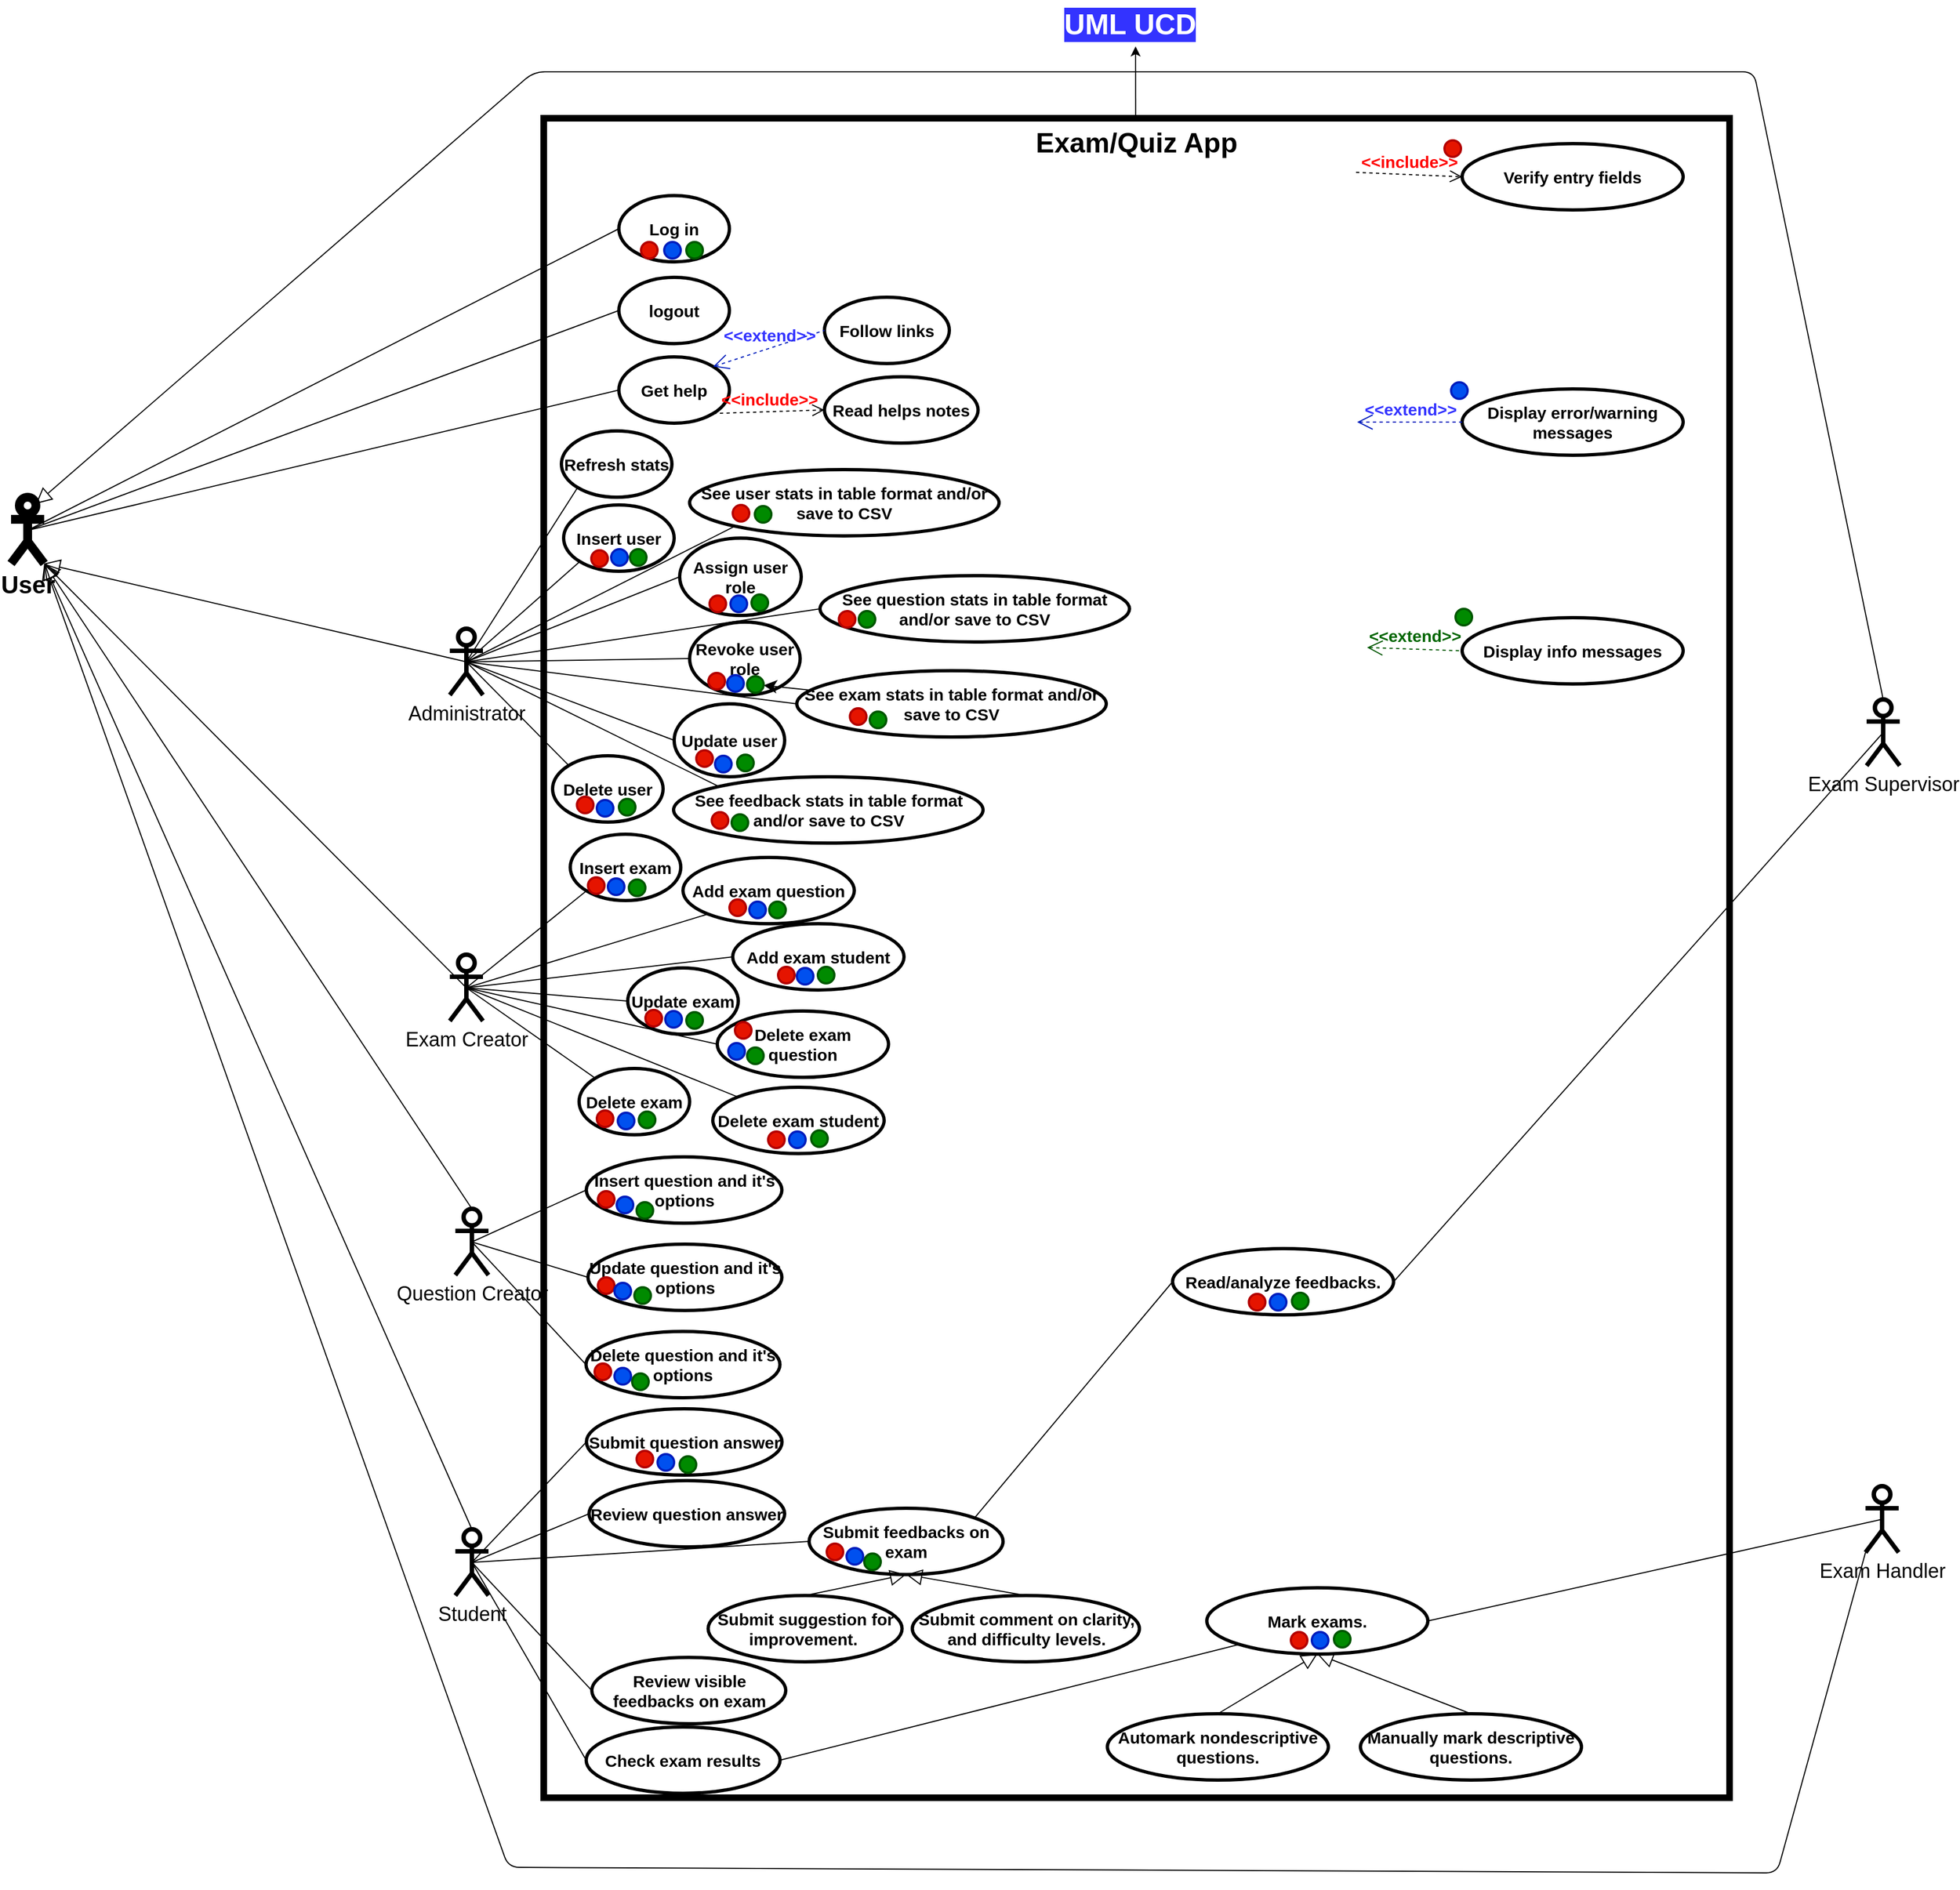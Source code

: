 <mxfile>
    <diagram id="90BUqckmZHpOb0S1DWGV" name="Page-1">
        <mxGraphModel dx="5430" dy="3270" grid="0" gridSize="10" guides="1" tooltips="1" connect="1" arrows="1" fold="1" page="1" pageScale="1" pageWidth="850" pageHeight="1100" background="#ffffff" math="0" shadow="0">
            <root>
                <mxCell id="0"/>
                <mxCell id="1" parent="0"/>
                <mxCell id="233" value="" style="edgeStyle=none;html=1;fontSize=18;" edge="1" parent="1" source="3" target="183">
                    <mxGeometry relative="1" as="geometry"/>
                </mxCell>
                <mxCell id="3" value="&lt;font color=&quot;#000000&quot; style=&quot;background-color: rgb(255, 255, 255); font-size: 25px;&quot;&gt;Exam/Quiz App&lt;/font&gt;" style="shape=rect;html=1;verticalAlign=top;fontStyle=1;whiteSpace=wrap;align=center;fillColor=none;strokeColor=#000000;strokeWidth=6;" parent="1" vertex="1">
                    <mxGeometry x="-656" y="71" width="1073" height="1520" as="geometry"/>
                </mxCell>
                <mxCell id="4" value="User" style="shape=umlActor;html=1;verticalLabelPosition=bottom;verticalAlign=top;align=center;strokeColor=#000000;strokeWidth=8;fontSize=22;fontColor=#000000;fillColor=none;fontStyle=1" parent="1" vertex="1">
                    <mxGeometry x="-1138" y="414" width="30" height="60" as="geometry"/>
                </mxCell>
                <mxCell id="6" value="Question Creator" style="shape=umlActor;html=1;verticalLabelPosition=bottom;verticalAlign=top;align=center;strokeColor=#000000;strokeWidth=4;fontSize=18;fontColor=#000000;fillColor=none;" parent="1" vertex="1">
                    <mxGeometry x="-736" y="1058" width="30" height="60" as="geometry"/>
                </mxCell>
                <mxCell id="7" value="Exam Creator" style="shape=umlActor;html=1;verticalLabelPosition=bottom;verticalAlign=top;align=center;strokeColor=#000000;strokeWidth=4;fontSize=18;fontColor=#000000;fillColor=none;" parent="1" vertex="1">
                    <mxGeometry x="-741" y="828" width="30" height="60" as="geometry"/>
                </mxCell>
                <mxCell id="11" value="Exam Handler" style="shape=umlActor;html=1;verticalLabelPosition=bottom;verticalAlign=top;align=center;strokeColor=#000000;strokeWidth=4;fontSize=18;fontColor=#000000;fillColor=none;" parent="1" vertex="1">
                    <mxGeometry x="540" y="1309" width="30" height="60" as="geometry"/>
                </mxCell>
                <mxCell id="12" value="Exam Supervisor" style="shape=umlActor;html=1;verticalLabelPosition=bottom;verticalAlign=top;align=center;strokeColor=#000000;strokeWidth=4;fontSize=18;fontColor=#000000;fillColor=none;" parent="1" vertex="1">
                    <mxGeometry x="541" y="597" width="30" height="60" as="geometry"/>
                </mxCell>
                <mxCell id="14" value="Log in" style="shape=ellipse;html=1;strokeWidth=3;fontStyle=1;whiteSpace=wrap;align=center;perimeter=ellipsePerimeter;strokeColor=#000000;fontSize=15;fontColor=#000000;fillColor=none;" parent="1" vertex="1">
                    <mxGeometry x="-588" y="141" width="100" height="60" as="geometry"/>
                </mxCell>
                <mxCell id="15" value="logout" style="shape=ellipse;html=1;strokeWidth=3;fontStyle=1;whiteSpace=wrap;align=center;perimeter=ellipsePerimeter;strokeColor=#000000;fontSize=15;fontColor=#000000;fillColor=none;" parent="1" vertex="1">
                    <mxGeometry x="-588" y="215" width="100" height="60" as="geometry"/>
                </mxCell>
                <mxCell id="18" value="" style="html=1;endArrow=none;verticalAlign=bottom;fontSize=15;fontColor=#000000;strokeColor=#000000;entryX=0;entryY=0.5;entryDx=0;entryDy=0;exitX=0.5;exitY=0.5;exitDx=0;exitDy=0;exitPerimeter=0;" parent="1" source="4" target="14" edge="1">
                    <mxGeometry width="160" relative="1" as="geometry">
                        <mxPoint x="-1096" y="87" as="sourcePoint"/>
                        <mxPoint x="199" y="424" as="targetPoint"/>
                    </mxGeometry>
                </mxCell>
                <mxCell id="19" value="" style="html=1;endArrow=none;verticalAlign=bottom;fontSize=15;fontColor=#000000;strokeColor=#000000;entryX=0;entryY=0.5;entryDx=0;entryDy=0;exitX=0.5;exitY=0.5;exitDx=0;exitDy=0;exitPerimeter=0;" parent="1" source="4" target="15" edge="1">
                    <mxGeometry width="160" relative="1" as="geometry">
                        <mxPoint x="-1095" y="86" as="sourcePoint"/>
                        <mxPoint x="-131.483" y="381.509" as="targetPoint"/>
                    </mxGeometry>
                </mxCell>
                <mxCell id="24" value="Display error/warning messages" style="shape=ellipse;html=1;strokeWidth=3;fontStyle=1;whiteSpace=wrap;align=center;perimeter=ellipsePerimeter;strokeColor=#000000;fontSize=15;fontColor=#000000;fillColor=none;" parent="1" vertex="1">
                    <mxGeometry x="175" y="316" width="200" height="60" as="geometry"/>
                </mxCell>
                <mxCell id="29" value="Administrator" style="shape=umlActor;html=1;verticalLabelPosition=bottom;verticalAlign=top;align=center;strokeColor=#000000;strokeWidth=4;fontSize=18;fontColor=#000000;fillColor=none;" parent="1" vertex="1">
                    <mxGeometry x="-741" y="533" width="30" height="60" as="geometry"/>
                </mxCell>
                <mxCell id="30" value="Student" style="shape=umlActor;html=1;verticalLabelPosition=bottom;verticalAlign=top;align=center;strokeColor=#000000;strokeWidth=4;fontSize=18;fontColor=#000000;fillColor=none;" parent="1" vertex="1">
                    <mxGeometry x="-736" y="1348" width="30" height="60" as="geometry"/>
                </mxCell>
                <mxCell id="32" value="" style="edgeStyle=none;html=1;endArrow=block;endFill=0;endSize=12;verticalAlign=bottom;strokeColor=#000000;fontSize=15;fontColor=#000000;exitX=0;exitY=1;exitDx=0;exitDy=0;exitPerimeter=0;entryX=1;entryY=1;entryDx=0;entryDy=0;entryPerimeter=0;" parent="1" source="11" target="4" edge="1">
                    <mxGeometry width="160" relative="1" as="geometry">
                        <mxPoint x="-895" y="348" as="sourcePoint"/>
                        <mxPoint x="-1200" y="274" as="targetPoint"/>
                        <Array as="points">
                            <mxPoint x="460" y="1659"/>
                            <mxPoint x="-688" y="1654"/>
                        </Array>
                    </mxGeometry>
                </mxCell>
                <mxCell id="33" value="" style="edgeStyle=none;html=1;endArrow=block;endFill=0;endSize=12;verticalAlign=bottom;strokeColor=#000000;fontSize=15;fontColor=#000000;exitX=0.5;exitY=0.5;exitDx=0;exitDy=0;exitPerimeter=0;entryX=1;entryY=1;entryDx=0;entryDy=0;entryPerimeter=0;" parent="1" source="7" target="4" edge="1">
                    <mxGeometry width="160" relative="1" as="geometry">
                        <mxPoint x="-1037" y="351" as="sourcePoint"/>
                        <mxPoint x="-1142" y="154" as="targetPoint"/>
                    </mxGeometry>
                </mxCell>
                <mxCell id="34" value="" style="edgeStyle=none;html=1;endArrow=block;endFill=0;endSize=12;verticalAlign=bottom;strokeColor=#000000;fontSize=15;fontColor=#000000;entryX=0.75;entryY=0.1;entryDx=0;entryDy=0;entryPerimeter=0;exitX=0.5;exitY=0;exitDx=0;exitDy=0;exitPerimeter=0;" parent="1" source="12" target="4" edge="1">
                    <mxGeometry width="160" relative="1" as="geometry">
                        <mxPoint x="560" y="761" as="sourcePoint"/>
                        <mxPoint x="-1128" y="152" as="targetPoint"/>
                        <Array as="points">
                            <mxPoint x="439" y="29"/>
                            <mxPoint x="-665" y="29"/>
                        </Array>
                    </mxGeometry>
                </mxCell>
                <mxCell id="35" value="" style="edgeStyle=none;html=1;endArrow=block;endFill=0;endSize=12;verticalAlign=bottom;strokeColor=#000000;fontSize=15;fontColor=#000000;entryX=1;entryY=1;entryDx=0;entryDy=0;entryPerimeter=0;exitX=0.5;exitY=0;exitDx=0;exitDy=0;exitPerimeter=0;" parent="1" source="6" target="4" edge="1">
                    <mxGeometry width="160" relative="1" as="geometry">
                        <mxPoint x="-1226" y="222" as="sourcePoint"/>
                        <mxPoint x="-1172" y="114" as="targetPoint"/>
                    </mxGeometry>
                </mxCell>
                <mxCell id="36" value="" style="edgeStyle=none;html=1;endArrow=block;endFill=0;endSize=12;verticalAlign=bottom;strokeColor=#000000;fontSize=15;fontColor=#000000;entryX=1;entryY=1;entryDx=0;entryDy=0;entryPerimeter=0;exitX=0.5;exitY=0.5;exitDx=0;exitDy=0;exitPerimeter=0;" parent="1" source="29" target="4" edge="1">
                    <mxGeometry width="160" relative="1" as="geometry">
                        <mxPoint x="-1454" y="357" as="sourcePoint"/>
                        <mxPoint x="-1235" y="278" as="targetPoint"/>
                    </mxGeometry>
                </mxCell>
                <mxCell id="37" value="" style="edgeStyle=none;html=1;endArrow=block;endFill=0;endSize=12;verticalAlign=bottom;strokeColor=#000000;fontSize=15;fontColor=#000000;entryX=1;entryY=1;entryDx=0;entryDy=0;entryPerimeter=0;exitX=0.5;exitY=0;exitDx=0;exitDy=0;exitPerimeter=0;" parent="1" source="30" target="4" edge="1">
                    <mxGeometry width="160" relative="1" as="geometry">
                        <mxPoint x="-1440" y="665" as="sourcePoint"/>
                        <mxPoint x="-1244" y="267" as="targetPoint"/>
                    </mxGeometry>
                </mxCell>
                <mxCell id="38" value="Update user" style="shape=ellipse;html=1;strokeWidth=3;fontStyle=1;whiteSpace=wrap;align=center;perimeter=ellipsePerimeter;strokeColor=#000000;fontSize=15;fontColor=#000000;fillColor=none;" parent="1" vertex="1">
                    <mxGeometry x="-538" y="601" width="100" height="66" as="geometry"/>
                </mxCell>
                <mxCell id="39" value="Insert user" style="shape=ellipse;html=1;strokeWidth=3;fontStyle=1;whiteSpace=wrap;align=center;perimeter=ellipsePerimeter;strokeColor=#000000;fontSize=15;fontColor=#000000;fillColor=none;" parent="1" vertex="1">
                    <mxGeometry x="-638" y="421" width="100" height="60" as="geometry"/>
                </mxCell>
                <mxCell id="40" value="Delete user" style="shape=ellipse;html=1;strokeWidth=3;fontStyle=1;whiteSpace=wrap;align=center;perimeter=ellipsePerimeter;strokeColor=#000000;fontSize=15;fontColor=#000000;fillColor=none;" parent="1" vertex="1">
                    <mxGeometry x="-648" y="648" width="100" height="60" as="geometry"/>
                </mxCell>
                <mxCell id="41" value="" style="edgeStyle=none;html=1;endArrow=none;verticalAlign=bottom;strokeColor=#000000;fontSize=15;fontColor=#000000;exitX=0.5;exitY=0.5;exitDx=0;exitDy=0;exitPerimeter=0;entryX=0;entryY=1;entryDx=0;entryDy=0;" parent="1" source="29" target="39" edge="1">
                    <mxGeometry width="160" relative="1" as="geometry">
                        <mxPoint x="-617" y="331" as="sourcePoint"/>
                        <mxPoint x="-457" y="331" as="targetPoint"/>
                    </mxGeometry>
                </mxCell>
                <mxCell id="42" value="" style="edgeStyle=none;html=1;endArrow=none;verticalAlign=bottom;strokeColor=#000000;fontSize=15;fontColor=#000000;exitX=0.5;exitY=0.5;exitDx=0;exitDy=0;exitPerimeter=0;entryX=0;entryY=0.5;entryDx=0;entryDy=0;" parent="1" source="29" target="38" edge="1">
                    <mxGeometry width="160" relative="1" as="geometry">
                        <mxPoint x="-733" y="669" as="sourcePoint"/>
                        <mxPoint x="-593" y="619" as="targetPoint"/>
                    </mxGeometry>
                </mxCell>
                <mxCell id="43" value="" style="edgeStyle=none;html=1;endArrow=none;verticalAlign=bottom;strokeColor=#000000;fontSize=15;fontColor=#000000;exitX=0.5;exitY=0.5;exitDx=0;exitDy=0;exitPerimeter=0;entryX=0;entryY=0;entryDx=0;entryDy=0;" parent="1" source="29" target="40" edge="1">
                    <mxGeometry width="160" relative="1" as="geometry">
                        <mxPoint x="-722" y="654" as="sourcePoint"/>
                        <mxPoint x="-581" y="680" as="targetPoint"/>
                    </mxGeometry>
                </mxCell>
                <mxCell id="44" value="Assign user role" style="shape=ellipse;html=1;strokeWidth=3;fontStyle=1;whiteSpace=wrap;align=center;perimeter=ellipsePerimeter;strokeColor=#000000;fontSize=15;fontColor=#000000;fillColor=none;" parent="1" vertex="1">
                    <mxGeometry x="-533" y="451" width="110" height="70" as="geometry"/>
                </mxCell>
                <mxCell id="45" value="Revoke user role" style="shape=ellipse;html=1;strokeWidth=3;fontStyle=1;whiteSpace=wrap;align=center;perimeter=ellipsePerimeter;strokeColor=#000000;fontSize=15;fontColor=#000000;fillColor=none;" parent="1" vertex="1">
                    <mxGeometry x="-524" y="527" width="100" height="66" as="geometry"/>
                </mxCell>
                <mxCell id="46" value="" style="edgeStyle=none;html=1;endArrow=none;verticalAlign=bottom;strokeColor=#000000;fontSize=15;fontColor=#000000;exitX=0.5;exitY=0.5;exitDx=0;exitDy=0;exitPerimeter=0;entryX=0;entryY=0.5;entryDx=0;entryDy=0;" parent="1" source="29" target="44" edge="1">
                    <mxGeometry width="160" relative="1" as="geometry">
                        <mxPoint x="-996" y="727" as="sourcePoint"/>
                        <mxPoint x="-857" y="631" as="targetPoint"/>
                    </mxGeometry>
                </mxCell>
                <mxCell id="47" value="" style="edgeStyle=none;html=1;endArrow=none;verticalAlign=bottom;strokeColor=#000000;fontSize=15;fontColor=#000000;exitX=0.5;exitY=0.5;exitDx=0;exitDy=0;exitPerimeter=0;entryX=0;entryY=0.5;entryDx=0;entryDy=0;" parent="1" source="29" target="45" edge="1">
                    <mxGeometry width="160" relative="1" as="geometry">
                        <mxPoint x="-602.5" y="776" as="sourcePoint"/>
                        <mxPoint x="-463.5" y="680" as="targetPoint"/>
                    </mxGeometry>
                </mxCell>
                <mxCell id="48" value="See user stats in table format and/or save to CSV" style="shape=ellipse;html=1;strokeWidth=3;fontStyle=1;whiteSpace=wrap;align=center;perimeter=ellipsePerimeter;strokeColor=#000000;fontSize=15;fontColor=#000000;fillColor=none;" parent="1" vertex="1">
                    <mxGeometry x="-524" y="389" width="280" height="60" as="geometry"/>
                </mxCell>
                <mxCell id="49" value="" style="edgeStyle=none;html=1;endArrow=none;verticalAlign=bottom;strokeColor=#000000;fontSize=15;fontColor=#000000;exitX=0.5;exitY=0.5;exitDx=0;exitDy=0;exitPerimeter=0;entryX=0;entryY=1;entryDx=0;entryDy=0;" parent="1" source="29" target="48" edge="1">
                    <mxGeometry width="160" relative="1" as="geometry">
                        <mxPoint x="-716" y="573" as="sourcePoint"/>
                        <mxPoint x="-530" y="500" as="targetPoint"/>
                    </mxGeometry>
                </mxCell>
                <mxCell id="51" value="See question stats in table format and/or save to CSV" style="shape=ellipse;html=1;strokeWidth=3;fontStyle=1;whiteSpace=wrap;align=center;perimeter=ellipsePerimeter;strokeColor=#000000;fontSize=15;fontColor=#000000;fillColor=none;" parent="1" vertex="1">
                    <mxGeometry x="-406" y="485" width="280" height="60" as="geometry"/>
                </mxCell>
                <mxCell id="52" value="" style="edgeStyle=none;html=1;endArrow=none;verticalAlign=bottom;strokeColor=#000000;fontSize=15;fontColor=#000000;exitX=0.5;exitY=0.5;exitDx=0;exitDy=0;exitPerimeter=0;entryX=0;entryY=0.5;entryDx=0;entryDy=0;" parent="1" source="29" target="51" edge="1">
                    <mxGeometry width="160" relative="1" as="geometry">
                        <mxPoint x="-1035" y="571" as="sourcePoint"/>
                        <mxPoint x="-833" y="565" as="targetPoint"/>
                    </mxGeometry>
                </mxCell>
                <mxCell id="144" value="" style="edgeStyle=none;html=1;strokeColor=#000000;fontSize=15;fontColor=#006600;endSize=9;" parent="1" source="53" target="137" edge="1">
                    <mxGeometry relative="1" as="geometry"/>
                </mxCell>
                <mxCell id="53" value="See exam stats in table format and/or save to CSV" style="shape=ellipse;html=1;strokeWidth=3;fontStyle=1;whiteSpace=wrap;align=center;perimeter=ellipsePerimeter;strokeColor=#000000;fontSize=15;fontColor=#000000;fillColor=none;" parent="1" vertex="1">
                    <mxGeometry x="-427" y="571" width="280" height="60" as="geometry"/>
                </mxCell>
                <mxCell id="54" value="" style="edgeStyle=none;html=1;endArrow=none;verticalAlign=bottom;strokeColor=#000000;fontSize=15;fontColor=#000000;exitX=0.5;exitY=0.5;exitDx=0;exitDy=0;exitPerimeter=0;entryX=0;entryY=0.5;entryDx=0;entryDy=0;" parent="1" source="29" target="53" edge="1">
                    <mxGeometry width="160" relative="1" as="geometry">
                        <mxPoint x="-1021" y="551" as="sourcePoint"/>
                        <mxPoint x="-828" y="611" as="targetPoint"/>
                    </mxGeometry>
                </mxCell>
                <mxCell id="55" value="See feedback stats in table format and/or save to CSV" style="shape=ellipse;html=1;strokeWidth=3;fontStyle=1;whiteSpace=wrap;align=center;perimeter=ellipsePerimeter;strokeColor=#000000;fontSize=15;fontColor=#000000;fillColor=none;" parent="1" vertex="1">
                    <mxGeometry x="-538.5" y="667" width="280" height="60" as="geometry"/>
                </mxCell>
                <mxCell id="56" value="" style="edgeStyle=none;html=1;endArrow=none;verticalAlign=bottom;strokeColor=#000000;fontSize=15;fontColor=#000000;exitX=0.5;exitY=0.5;exitDx=0;exitDy=0;exitPerimeter=0;entryX=0;entryY=0;entryDx=0;entryDy=0;" parent="1" source="29" target="55" edge="1">
                    <mxGeometry width="160" relative="1" as="geometry">
                        <mxPoint x="-668" y="693" as="sourcePoint"/>
                        <mxPoint x="-475" y="753" as="targetPoint"/>
                    </mxGeometry>
                </mxCell>
                <mxCell id="57" value="Get help" style="shape=ellipse;html=1;strokeWidth=3;fontStyle=1;whiteSpace=wrap;align=center;perimeter=ellipsePerimeter;strokeColor=#000000;fontSize=15;fontColor=#000000;fillColor=none;" parent="1" vertex="1">
                    <mxGeometry x="-588" y="287" width="100" height="60" as="geometry"/>
                </mxCell>
                <mxCell id="58" value="" style="html=1;endArrow=none;verticalAlign=bottom;fontSize=15;fontColor=#000000;strokeColor=#000000;entryX=0;entryY=0.5;entryDx=0;entryDy=0;exitX=0.5;exitY=0.5;exitDx=0;exitDy=0;exitPerimeter=0;" parent="1" source="4" target="57" edge="1">
                    <mxGeometry width="160" relative="1" as="geometry">
                        <mxPoint x="-588" y="504" as="sourcePoint"/>
                        <mxPoint x="-53" y="305" as="targetPoint"/>
                    </mxGeometry>
                </mxCell>
                <mxCell id="59" value="Refresh stats" style="shape=ellipse;html=1;strokeWidth=3;fontStyle=1;whiteSpace=wrap;align=center;perimeter=ellipsePerimeter;strokeColor=#000000;fontSize=15;fontColor=#000000;fillColor=none;" parent="1" vertex="1">
                    <mxGeometry x="-640" y="354" width="100" height="60" as="geometry"/>
                </mxCell>
                <mxCell id="60" value="" style="edgeStyle=none;html=1;endArrow=none;verticalAlign=bottom;strokeColor=#000000;fontSize=15;fontColor=#000000;exitX=0.5;exitY=0.5;exitDx=0;exitDy=0;exitPerimeter=0;entryX=0;entryY=1;entryDx=0;entryDy=0;" parent="1" source="29" target="59" edge="1">
                    <mxGeometry width="160" relative="1" as="geometry">
                        <mxPoint x="-792" y="503.92" as="sourcePoint"/>
                        <mxPoint x="-691.574" y="417.001" as="targetPoint"/>
                    </mxGeometry>
                </mxCell>
                <mxCell id="61" value="Update exam" style="shape=ellipse;html=1;strokeWidth=3;fontStyle=1;whiteSpace=wrap;align=center;perimeter=ellipsePerimeter;strokeColor=#000000;fontSize=15;fontColor=#000000;fillColor=none;" parent="1" vertex="1">
                    <mxGeometry x="-580" y="840" width="100" height="60" as="geometry"/>
                </mxCell>
                <mxCell id="62" value="Insert exam" style="shape=ellipse;html=1;strokeWidth=3;fontStyle=1;whiteSpace=wrap;align=center;perimeter=ellipsePerimeter;strokeColor=#000000;fontSize=15;fontColor=#000000;fillColor=none;" parent="1" vertex="1">
                    <mxGeometry x="-632" y="719" width="100" height="60" as="geometry"/>
                </mxCell>
                <mxCell id="63" value="Delete exam" style="shape=ellipse;html=1;strokeWidth=3;fontStyle=1;whiteSpace=wrap;align=center;perimeter=ellipsePerimeter;strokeColor=#000000;fontSize=15;fontColor=#000000;fillColor=none;" parent="1" vertex="1">
                    <mxGeometry x="-624" y="931" width="100" height="60" as="geometry"/>
                </mxCell>
                <mxCell id="64" value="" style="edgeStyle=none;html=1;endArrow=none;verticalAlign=bottom;strokeColor=#000000;fontSize=15;fontColor=#000000;exitX=0.5;exitY=0.5;exitDx=0;exitDy=0;exitPerimeter=0;entryX=0;entryY=1;entryDx=0;entryDy=0;" parent="1" source="7" target="62" edge="1">
                    <mxGeometry width="160" relative="1" as="geometry">
                        <mxPoint x="-413" y="823" as="sourcePoint"/>
                        <mxPoint x="-220" y="883" as="targetPoint"/>
                    </mxGeometry>
                </mxCell>
                <mxCell id="65" value="" style="edgeStyle=none;html=1;endArrow=none;verticalAlign=bottom;strokeColor=#000000;fontSize=15;fontColor=#000000;exitX=0.5;exitY=0.5;exitDx=0;exitDy=0;exitPerimeter=0;entryX=0;entryY=0.5;entryDx=0;entryDy=0;" parent="1" source="7" target="61" edge="1">
                    <mxGeometry width="160" relative="1" as="geometry">
                        <mxPoint x="-741" y="950" as="sourcePoint"/>
                        <mxPoint x="-647" y="900" as="targetPoint"/>
                    </mxGeometry>
                </mxCell>
                <mxCell id="66" value="" style="edgeStyle=none;html=1;endArrow=none;verticalAlign=bottom;strokeColor=#000000;fontSize=15;fontColor=#000000;exitX=0.5;exitY=0.5;exitDx=0;exitDy=0;exitPerimeter=0;entryX=0;entryY=0;entryDx=0;entryDy=0;" parent="1" source="7" target="63" edge="1">
                    <mxGeometry width="160" relative="1" as="geometry">
                        <mxPoint x="-750" y="944" as="sourcePoint"/>
                        <mxPoint x="-597" y="955" as="targetPoint"/>
                    </mxGeometry>
                </mxCell>
                <mxCell id="67" value="Add exam question" style="shape=ellipse;html=1;strokeWidth=3;fontStyle=1;whiteSpace=wrap;align=center;perimeter=ellipsePerimeter;strokeColor=#000000;fontSize=15;fontColor=#000000;fillColor=none;" parent="1" vertex="1">
                    <mxGeometry x="-530" y="740" width="155" height="60" as="geometry"/>
                </mxCell>
                <mxCell id="68" value="Delete exam question" style="shape=ellipse;html=1;strokeWidth=3;fontStyle=1;whiteSpace=wrap;align=center;perimeter=ellipsePerimeter;strokeColor=#000000;fontSize=15;fontColor=#000000;fillColor=none;" parent="1" vertex="1">
                    <mxGeometry x="-499" y="879" width="155" height="60" as="geometry"/>
                </mxCell>
                <mxCell id="69" value="Add exam student" style="shape=ellipse;html=1;strokeWidth=3;fontStyle=1;whiteSpace=wrap;align=center;perimeter=ellipsePerimeter;strokeColor=#000000;fontSize=15;fontColor=#000000;fillColor=none;" parent="1" vertex="1">
                    <mxGeometry x="-485" y="800" width="155" height="60" as="geometry"/>
                </mxCell>
                <mxCell id="70" value="Delete exam student" style="shape=ellipse;html=1;strokeWidth=3;fontStyle=1;whiteSpace=wrap;align=center;perimeter=ellipsePerimeter;strokeColor=#000000;fontSize=15;fontColor=#000000;fillColor=none;" parent="1" vertex="1">
                    <mxGeometry x="-503" y="948" width="155" height="60" as="geometry"/>
                </mxCell>
                <mxCell id="71" value="" style="edgeStyle=none;html=1;endArrow=none;verticalAlign=bottom;strokeColor=#000000;fontSize=15;fontColor=#000000;exitX=0.5;exitY=0.5;exitDx=0;exitDy=0;exitPerimeter=0;entryX=0;entryY=1;entryDx=0;entryDy=0;" parent="1" source="7" target="67" edge="1">
                    <mxGeometry width="160" relative="1" as="geometry">
                        <mxPoint x="-652" y="912.5" as="sourcePoint"/>
                        <mxPoint x="-558" y="803.5" as="targetPoint"/>
                    </mxGeometry>
                </mxCell>
                <mxCell id="72" value="" style="edgeStyle=none;html=1;endArrow=none;verticalAlign=bottom;strokeColor=#000000;fontSize=15;fontColor=#000000;exitX=0.5;exitY=0.5;exitDx=0;exitDy=0;exitPerimeter=0;entryX=0;entryY=0.5;entryDx=0;entryDy=0;" parent="1" source="7" target="69" edge="1">
                    <mxGeometry width="160" relative="1" as="geometry">
                        <mxPoint x="-335" y="803.96" as="sourcePoint"/>
                        <mxPoint x="-105.737" y="727.003" as="targetPoint"/>
                    </mxGeometry>
                </mxCell>
                <mxCell id="73" value="" style="edgeStyle=none;html=1;endArrow=none;verticalAlign=bottom;strokeColor=#000000;fontSize=15;fontColor=#000000;exitX=0.5;exitY=0.5;exitDx=0;exitDy=0;exitPerimeter=0;entryX=0;entryY=0.5;entryDx=0;entryDy=0;" parent="1" source="7" target="68" edge="1">
                    <mxGeometry width="160" relative="1" as="geometry">
                        <mxPoint x="-666" y="1067" as="sourcePoint"/>
                        <mxPoint x="-425.0" y="1039" as="targetPoint"/>
                    </mxGeometry>
                </mxCell>
                <mxCell id="74" value="" style="edgeStyle=none;html=1;endArrow=none;verticalAlign=bottom;strokeColor=#000000;fontSize=15;fontColor=#000000;exitX=0.5;exitY=0.5;exitDx=0;exitDy=0;exitPerimeter=0;entryX=0;entryY=0;entryDx=0;entryDy=0;" parent="1" source="7" target="70" edge="1">
                    <mxGeometry width="160" relative="1" as="geometry">
                        <mxPoint x="-723" y="883.5" as="sourcePoint"/>
                        <mxPoint x="-496" y="934.5" as="targetPoint"/>
                    </mxGeometry>
                </mxCell>
                <mxCell id="75" value="Insert question and it's options" style="shape=ellipse;html=1;strokeWidth=3;fontStyle=1;whiteSpace=wrap;align=center;perimeter=ellipsePerimeter;strokeColor=#000000;fontSize=15;fontColor=#000000;fillColor=none;" parent="1" vertex="1">
                    <mxGeometry x="-617.5" y="1011" width="177" height="60" as="geometry"/>
                </mxCell>
                <mxCell id="76" value="Update question and it's options" style="shape=ellipse;html=1;strokeWidth=3;fontStyle=1;whiteSpace=wrap;align=center;perimeter=ellipsePerimeter;strokeColor=#000000;fontSize=15;fontColor=#000000;fillColor=none;" parent="1" vertex="1">
                    <mxGeometry x="-616" y="1090" width="175.5" height="60" as="geometry"/>
                </mxCell>
                <mxCell id="77" value="Delete question and it's options" style="shape=ellipse;html=1;strokeWidth=3;fontStyle=1;whiteSpace=wrap;align=center;perimeter=ellipsePerimeter;strokeColor=#000000;fontSize=15;fontColor=#000000;fillColor=none;" parent="1" vertex="1">
                    <mxGeometry x="-617.75" y="1169" width="175.5" height="60" as="geometry"/>
                </mxCell>
                <mxCell id="78" value="" style="edgeStyle=none;html=1;endArrow=none;verticalAlign=bottom;strokeColor=#000000;fontSize=15;fontColor=#000000;exitX=0.5;exitY=0.5;exitDx=0;exitDy=0;exitPerimeter=0;entryX=0;entryY=0.5;entryDx=0;entryDy=0;" parent="1" source="6" target="75" edge="1">
                    <mxGeometry width="160" relative="1" as="geometry">
                        <mxPoint x="-764.43" y="1263.92" as="sourcePoint"/>
                        <mxPoint x="-656.004" y="1176.001" as="targetPoint"/>
                    </mxGeometry>
                </mxCell>
                <mxCell id="79" value="" style="edgeStyle=none;html=1;endArrow=none;verticalAlign=bottom;strokeColor=#000000;fontSize=15;fontColor=#000000;exitX=0.5;exitY=0.5;exitDx=0;exitDy=0;exitPerimeter=0;entryX=0;entryY=0.5;entryDx=0;entryDy=0;" parent="1" source="6" target="76" edge="1">
                    <mxGeometry width="160" relative="1" as="geometry">
                        <mxPoint x="-771" y="1218" as="sourcePoint"/>
                        <mxPoint x="-671.0" y="1200" as="targetPoint"/>
                    </mxGeometry>
                </mxCell>
                <mxCell id="80" value="" style="edgeStyle=none;html=1;endArrow=none;verticalAlign=bottom;strokeColor=#000000;fontSize=15;fontColor=#000000;exitX=0.5;exitY=0.5;exitDx=0;exitDy=0;exitPerimeter=0;entryX=0;entryY=0.5;entryDx=0;entryDy=0;" parent="1" source="6" target="77" edge="1">
                    <mxGeometry width="160" relative="1" as="geometry">
                        <mxPoint x="-896" y="1181" as="sourcePoint"/>
                        <mxPoint x="-715.0" y="1229" as="targetPoint"/>
                    </mxGeometry>
                </mxCell>
                <mxCell id="81" value="Verify entry fields" style="shape=ellipse;html=1;strokeWidth=3;fontStyle=1;whiteSpace=wrap;align=center;perimeter=ellipsePerimeter;strokeColor=#000000;fontSize=15;fontColor=#000000;fillColor=none;" parent="1" vertex="1">
                    <mxGeometry x="175" y="94" width="200" height="60" as="geometry"/>
                </mxCell>
                <mxCell id="109" value="Display info messages" style="shape=ellipse;html=1;strokeWidth=3;fontStyle=1;whiteSpace=wrap;align=center;perimeter=ellipsePerimeter;strokeColor=#000000;fontSize=15;fontColor=#000000;fillColor=none;" parent="1" vertex="1">
                    <mxGeometry x="175" y="523" width="200" height="60" as="geometry"/>
                </mxCell>
                <mxCell id="111" value="" style="ellipse;whiteSpace=wrap;html=1;aspect=fixed;strokeColor=#B20000;strokeWidth=2;fontSize=15;fontColor=#ffffff;fillColor=#e51400;" parent="1" vertex="1">
                    <mxGeometry x="159" y="91" width="15" height="15" as="geometry"/>
                </mxCell>
                <mxCell id="112" value="" style="ellipse;whiteSpace=wrap;html=1;aspect=fixed;strokeColor=#B20000;strokeWidth=2;fontSize=15;fontColor=#ffffff;fillColor=#e51400;" parent="1" vertex="1">
                    <mxGeometry x="-568" y="183" width="15" height="15" as="geometry"/>
                </mxCell>
                <mxCell id="114" value="&amp;lt;&amp;lt;include&amp;gt;&amp;gt;" style="edgeStyle=none;html=1;endArrow=open;verticalAlign=bottom;dashed=1;labelBackgroundColor=none;strokeColor=#000000;fontSize=15;fontColor=#FF0000;endSize=9;entryX=0;entryY=0.5;entryDx=0;entryDy=0;fontStyle=1" parent="1" target="81" edge="1">
                    <mxGeometry width="160" relative="1" as="geometry">
                        <mxPoint x="79" y="120" as="sourcePoint"/>
                        <mxPoint x="130" y="138.09" as="targetPoint"/>
                    </mxGeometry>
                </mxCell>
                <mxCell id="115" value="" style="ellipse;whiteSpace=wrap;html=1;aspect=fixed;strokeColor=#001DBC;strokeWidth=2;fontSize=15;fontColor=#ffffff;fillColor=#0050ef;" parent="1" vertex="1">
                    <mxGeometry x="165" y="310" width="15" height="15" as="geometry"/>
                </mxCell>
                <mxCell id="116" value="&amp;lt;&amp;lt;extend&amp;gt;&amp;gt;" style="edgeStyle=none;html=1;startArrow=open;endArrow=none;startSize=12;verticalAlign=bottom;dashed=1;labelBackgroundColor=none;strokeColor=#001DBC;fontSize=15;fontColor=#3333FF;fillColor=#0050ef;entryX=0;entryY=0.5;entryDx=0;entryDy=0;fontStyle=1" parent="1" target="24" edge="1">
                    <mxGeometry width="160" relative="1" as="geometry">
                        <mxPoint x="80" y="346" as="sourcePoint"/>
                        <mxPoint x="152" y="332" as="targetPoint"/>
                    </mxGeometry>
                </mxCell>
                <mxCell id="117" value="" style="ellipse;whiteSpace=wrap;html=1;aspect=fixed;strokeColor=#001DBC;strokeWidth=2;fontSize=15;fontColor=#ffffff;fillColor=#0050ef;" parent="1" vertex="1">
                    <mxGeometry x="-547" y="183" width="15" height="15" as="geometry"/>
                </mxCell>
                <mxCell id="118" value="" style="ellipse;whiteSpace=wrap;html=1;aspect=fixed;strokeColor=#005700;strokeWidth=2;fontSize=15;fontColor=#ffffff;fillColor=#008a00;" parent="1" vertex="1">
                    <mxGeometry x="169" y="515" width="15" height="15" as="geometry"/>
                </mxCell>
                <mxCell id="119" value="&amp;lt;&amp;lt;extend&amp;gt;&amp;gt;" style="edgeStyle=none;html=1;startArrow=open;endArrow=none;startSize=12;verticalAlign=bottom;dashed=1;labelBackgroundColor=none;strokeColor=#005700;fontSize=15;fontColor=#006600;fillColor=#008a00;entryX=0;entryY=0.5;entryDx=0;entryDy=0;fontStyle=1" parent="1" target="109" edge="1">
                    <mxGeometry width="160" relative="1" as="geometry">
                        <mxPoint x="89" y="550" as="sourcePoint"/>
                        <mxPoint x="184" y="550" as="targetPoint"/>
                    </mxGeometry>
                </mxCell>
                <mxCell id="120" value="" style="ellipse;whiteSpace=wrap;html=1;aspect=fixed;strokeColor=#005700;strokeWidth=2;fontSize=15;fontColor=#ffffff;fillColor=#008a00;" parent="1" vertex="1">
                    <mxGeometry x="-527" y="183" width="15" height="15" as="geometry"/>
                </mxCell>
                <mxCell id="124" value="" style="ellipse;whiteSpace=wrap;html=1;aspect=fixed;strokeColor=#B20000;strokeWidth=2;fontSize=15;fontColor=#ffffff;fillColor=#e51400;" parent="1" vertex="1">
                    <mxGeometry x="-485" y="421" width="15" height="15" as="geometry"/>
                </mxCell>
                <mxCell id="126" value="" style="ellipse;whiteSpace=wrap;html=1;aspect=fixed;strokeColor=#005700;strokeWidth=2;fontSize=15;fontColor=#ffffff;fillColor=#008a00;" parent="1" vertex="1">
                    <mxGeometry x="-465" y="422" width="15" height="15" as="geometry"/>
                </mxCell>
                <mxCell id="127" value="" style="ellipse;whiteSpace=wrap;html=1;aspect=fixed;strokeColor=#B20000;strokeWidth=2;fontSize=15;fontColor=#ffffff;fillColor=#e51400;" parent="1" vertex="1">
                    <mxGeometry x="-613" y="462" width="15" height="15" as="geometry"/>
                </mxCell>
                <mxCell id="128" value="" style="ellipse;whiteSpace=wrap;html=1;aspect=fixed;strokeColor=#001DBC;strokeWidth=2;fontSize=15;fontColor=#ffffff;fillColor=#0050ef;" parent="1" vertex="1">
                    <mxGeometry x="-595" y="461" width="15" height="15" as="geometry"/>
                </mxCell>
                <mxCell id="129" value="" style="ellipse;whiteSpace=wrap;html=1;aspect=fixed;strokeColor=#005700;strokeWidth=2;fontSize=15;fontColor=#ffffff;fillColor=#008a00;" parent="1" vertex="1">
                    <mxGeometry x="-578" y="461" width="15" height="15" as="geometry"/>
                </mxCell>
                <mxCell id="130" value="" style="ellipse;whiteSpace=wrap;html=1;aspect=fixed;strokeColor=#B20000;strokeWidth=2;fontSize=15;fontColor=#ffffff;fillColor=#e51400;" parent="1" vertex="1">
                    <mxGeometry x="-506" y="503" width="15" height="15" as="geometry"/>
                </mxCell>
                <mxCell id="131" value="" style="ellipse;whiteSpace=wrap;html=1;aspect=fixed;strokeColor=#001DBC;strokeWidth=2;fontSize=15;fontColor=#ffffff;fillColor=#0050ef;" parent="1" vertex="1">
                    <mxGeometry x="-487" y="503" width="15" height="15" as="geometry"/>
                </mxCell>
                <mxCell id="132" value="" style="ellipse;whiteSpace=wrap;html=1;aspect=fixed;strokeColor=#005700;strokeWidth=2;fontSize=15;fontColor=#ffffff;fillColor=#008a00;" parent="1" vertex="1">
                    <mxGeometry x="-468" y="502" width="15" height="15" as="geometry"/>
                </mxCell>
                <mxCell id="133" value="" style="ellipse;whiteSpace=wrap;html=1;aspect=fixed;strokeColor=#005700;strokeWidth=2;fontSize=15;fontColor=#ffffff;fillColor=#008a00;" parent="1" vertex="1">
                    <mxGeometry x="-371" y="517" width="15" height="15" as="geometry"/>
                </mxCell>
                <mxCell id="134" value="" style="ellipse;whiteSpace=wrap;html=1;aspect=fixed;strokeColor=#B20000;strokeWidth=2;fontSize=15;fontColor=#ffffff;fillColor=#e51400;" parent="1" vertex="1">
                    <mxGeometry x="-389" y="517" width="15" height="15" as="geometry"/>
                </mxCell>
                <mxCell id="135" value="" style="ellipse;whiteSpace=wrap;html=1;aspect=fixed;strokeColor=#B20000;strokeWidth=2;fontSize=15;fontColor=#ffffff;fillColor=#e51400;" parent="1" vertex="1">
                    <mxGeometry x="-507" y="573" width="15" height="15" as="geometry"/>
                </mxCell>
                <mxCell id="136" value="" style="ellipse;whiteSpace=wrap;html=1;aspect=fixed;strokeColor=#001DBC;strokeWidth=2;fontSize=15;fontColor=#ffffff;fillColor=#0050ef;" parent="1" vertex="1">
                    <mxGeometry x="-490" y="575" width="15" height="15" as="geometry"/>
                </mxCell>
                <mxCell id="137" value="" style="ellipse;whiteSpace=wrap;html=1;aspect=fixed;strokeColor=#005700;strokeWidth=2;fontSize=15;fontColor=#ffffff;fillColor=#008a00;" parent="1" vertex="1">
                    <mxGeometry x="-472" y="576" width="15" height="15" as="geometry"/>
                </mxCell>
                <mxCell id="138" value="" style="ellipse;whiteSpace=wrap;html=1;aspect=fixed;strokeColor=#B20000;strokeWidth=2;fontSize=15;fontColor=#ffffff;fillColor=#e51400;" parent="1" vertex="1">
                    <mxGeometry x="-379" y="605" width="15" height="15" as="geometry"/>
                </mxCell>
                <mxCell id="139" value="" style="ellipse;whiteSpace=wrap;html=1;aspect=fixed;strokeColor=#005700;strokeWidth=2;fontSize=15;fontColor=#ffffff;fillColor=#008a00;" parent="1" vertex="1">
                    <mxGeometry x="-361" y="608" width="15" height="15" as="geometry"/>
                </mxCell>
                <mxCell id="140" value="" style="ellipse;whiteSpace=wrap;html=1;aspect=fixed;strokeColor=#005700;strokeWidth=2;fontSize=15;fontColor=#ffffff;fillColor=#008a00;" parent="1" vertex="1">
                    <mxGeometry x="-486" y="701" width="15" height="15" as="geometry"/>
                </mxCell>
                <mxCell id="141" value="" style="ellipse;whiteSpace=wrap;html=1;aspect=fixed;strokeColor=#B20000;strokeWidth=2;fontSize=15;fontColor=#ffffff;fillColor=#e51400;" parent="1" vertex="1">
                    <mxGeometry x="-504" y="699" width="15" height="15" as="geometry"/>
                </mxCell>
                <mxCell id="142" value="" style="ellipse;whiteSpace=wrap;html=1;aspect=fixed;strokeColor=#B20000;strokeWidth=2;fontSize=15;fontColor=#ffffff;fillColor=#e51400;" parent="1" vertex="1">
                    <mxGeometry x="-518" y="643" width="15" height="15" as="geometry"/>
                </mxCell>
                <mxCell id="143" value="" style="ellipse;whiteSpace=wrap;html=1;aspect=fixed;strokeColor=#001DBC;strokeWidth=2;fontSize=15;fontColor=#ffffff;fillColor=#0050ef;" parent="1" vertex="1">
                    <mxGeometry x="-501" y="648" width="15" height="15" as="geometry"/>
                </mxCell>
                <mxCell id="145" value="" style="ellipse;whiteSpace=wrap;html=1;aspect=fixed;strokeColor=#005700;strokeWidth=2;fontSize=15;fontColor=#ffffff;fillColor=#008a00;" parent="1" vertex="1">
                    <mxGeometry x="-481" y="647" width="15" height="15" as="geometry"/>
                </mxCell>
                <mxCell id="146" value="" style="ellipse;whiteSpace=wrap;html=1;aspect=fixed;strokeColor=#B20000;strokeWidth=2;fontSize=15;fontColor=#ffffff;fillColor=#e51400;" parent="1" vertex="1">
                    <mxGeometry x="-626" y="685" width="15" height="15" as="geometry"/>
                </mxCell>
                <mxCell id="147" value="" style="ellipse;whiteSpace=wrap;html=1;aspect=fixed;strokeColor=#001DBC;strokeWidth=2;fontSize=15;fontColor=#ffffff;fillColor=#0050ef;" parent="1" vertex="1">
                    <mxGeometry x="-608" y="688" width="15" height="15" as="geometry"/>
                </mxCell>
                <mxCell id="148" value="" style="ellipse;whiteSpace=wrap;html=1;aspect=fixed;strokeColor=#005700;strokeWidth=2;fontSize=15;fontColor=#ffffff;fillColor=#008a00;" parent="1" vertex="1">
                    <mxGeometry x="-588" y="687" width="15" height="15" as="geometry"/>
                </mxCell>
                <mxCell id="149" value="" style="ellipse;whiteSpace=wrap;html=1;aspect=fixed;strokeColor=#B20000;strokeWidth=2;fontSize=15;fontColor=#ffffff;fillColor=#e51400;" parent="1" vertex="1">
                    <mxGeometry x="-616" y="758" width="15" height="15" as="geometry"/>
                </mxCell>
                <mxCell id="150" value="" style="ellipse;whiteSpace=wrap;html=1;aspect=fixed;strokeColor=#001DBC;strokeWidth=2;fontSize=15;fontColor=#ffffff;fillColor=#0050ef;" parent="1" vertex="1">
                    <mxGeometry x="-598" y="759" width="15" height="15" as="geometry"/>
                </mxCell>
                <mxCell id="151" value="" style="ellipse;whiteSpace=wrap;html=1;aspect=fixed;strokeColor=#005700;strokeWidth=2;fontSize=15;fontColor=#ffffff;fillColor=#008a00;" parent="1" vertex="1">
                    <mxGeometry x="-579" y="760" width="15" height="15" as="geometry"/>
                </mxCell>
                <mxCell id="152" value="" style="ellipse;whiteSpace=wrap;html=1;aspect=fixed;strokeColor=#005700;strokeWidth=2;fontSize=15;fontColor=#ffffff;fillColor=#008a00;" parent="1" vertex="1">
                    <mxGeometry x="-452" y="780" width="15" height="15" as="geometry"/>
                </mxCell>
                <mxCell id="153" value="" style="ellipse;whiteSpace=wrap;html=1;aspect=fixed;strokeColor=#001DBC;strokeWidth=2;fontSize=15;fontColor=#ffffff;fillColor=#0050ef;" parent="1" vertex="1">
                    <mxGeometry x="-470" y="780" width="15" height="15" as="geometry"/>
                </mxCell>
                <mxCell id="154" value="" style="ellipse;whiteSpace=wrap;html=1;aspect=fixed;strokeColor=#B20000;strokeWidth=2;fontSize=15;fontColor=#ffffff;fillColor=#e51400;" parent="1" vertex="1">
                    <mxGeometry x="-488" y="778" width="15" height="15" as="geometry"/>
                </mxCell>
                <mxCell id="155" value="" style="ellipse;whiteSpace=wrap;html=1;aspect=fixed;strokeColor=#B20000;strokeWidth=2;fontSize=15;fontColor=#ffffff;fillColor=#e51400;" parent="1" vertex="1">
                    <mxGeometry x="-564" y="878" width="15" height="15" as="geometry"/>
                </mxCell>
                <mxCell id="156" value="" style="ellipse;whiteSpace=wrap;html=1;aspect=fixed;strokeColor=#001DBC;strokeWidth=2;fontSize=15;fontColor=#ffffff;fillColor=#0050ef;" parent="1" vertex="1">
                    <mxGeometry x="-546" y="879" width="15" height="15" as="geometry"/>
                </mxCell>
                <mxCell id="157" value="" style="ellipse;whiteSpace=wrap;html=1;aspect=fixed;strokeColor=#005700;strokeWidth=2;fontSize=15;fontColor=#ffffff;fillColor=#008a00;" parent="1" vertex="1">
                    <mxGeometry x="-527" y="880" width="15" height="15" as="geometry"/>
                </mxCell>
                <mxCell id="158" value="" style="ellipse;whiteSpace=wrap;html=1;aspect=fixed;strokeColor=#005700;strokeWidth=2;fontSize=15;fontColor=#ffffff;fillColor=#008a00;" parent="1" vertex="1">
                    <mxGeometry x="-408" y="839" width="15" height="15" as="geometry"/>
                </mxCell>
                <mxCell id="159" value="" style="ellipse;whiteSpace=wrap;html=1;aspect=fixed;strokeColor=#001DBC;strokeWidth=2;fontSize=15;fontColor=#ffffff;fillColor=#0050ef;" parent="1" vertex="1">
                    <mxGeometry x="-427" y="840" width="15" height="15" as="geometry"/>
                </mxCell>
                <mxCell id="160" value="" style="ellipse;whiteSpace=wrap;html=1;aspect=fixed;strokeColor=#B20000;strokeWidth=2;fontSize=15;fontColor=#ffffff;fillColor=#e51400;" parent="1" vertex="1">
                    <mxGeometry x="-444" y="839" width="15" height="15" as="geometry"/>
                </mxCell>
                <mxCell id="161" value="" style="ellipse;whiteSpace=wrap;html=1;aspect=fixed;strokeColor=#005700;strokeWidth=2;fontSize=15;fontColor=#ffffff;fillColor=#008a00;" parent="1" vertex="1">
                    <mxGeometry x="-472" y="912" width="15" height="15" as="geometry"/>
                </mxCell>
                <mxCell id="162" value="" style="ellipse;whiteSpace=wrap;html=1;aspect=fixed;strokeColor=#001DBC;strokeWidth=2;fontSize=15;fontColor=#ffffff;fillColor=#0050ef;" parent="1" vertex="1">
                    <mxGeometry x="-489" y="908" width="15" height="15" as="geometry"/>
                </mxCell>
                <mxCell id="163" value="" style="ellipse;whiteSpace=wrap;html=1;aspect=fixed;strokeColor=#B20000;strokeWidth=2;fontSize=15;fontColor=#ffffff;fillColor=#e51400;" parent="1" vertex="1">
                    <mxGeometry x="-483" y="889" width="15" height="15" as="geometry"/>
                </mxCell>
                <mxCell id="164" value="" style="ellipse;whiteSpace=wrap;html=1;aspect=fixed;strokeColor=#B20000;strokeWidth=2;fontSize=15;fontColor=#ffffff;fillColor=#e51400;" parent="1" vertex="1">
                    <mxGeometry x="-608" y="969" width="15" height="15" as="geometry"/>
                </mxCell>
                <mxCell id="165" value="" style="ellipse;whiteSpace=wrap;html=1;aspect=fixed;strokeColor=#001DBC;strokeWidth=2;fontSize=15;fontColor=#ffffff;fillColor=#0050ef;" parent="1" vertex="1">
                    <mxGeometry x="-589" y="971" width="15" height="15" as="geometry"/>
                </mxCell>
                <mxCell id="166" value="" style="ellipse;whiteSpace=wrap;html=1;aspect=fixed;strokeColor=#005700;strokeWidth=2;fontSize=15;fontColor=#ffffff;fillColor=#008a00;" parent="1" vertex="1">
                    <mxGeometry x="-570" y="970" width="15" height="15" as="geometry"/>
                </mxCell>
                <mxCell id="167" value="" style="ellipse;whiteSpace=wrap;html=1;aspect=fixed;strokeColor=#005700;strokeWidth=2;fontSize=15;fontColor=#ffffff;fillColor=#008a00;" parent="1" vertex="1">
                    <mxGeometry x="-414" y="987" width="15" height="15" as="geometry"/>
                </mxCell>
                <mxCell id="168" value="" style="ellipse;whiteSpace=wrap;html=1;aspect=fixed;strokeColor=#001DBC;strokeWidth=2;fontSize=15;fontColor=#ffffff;fillColor=#0050ef;" parent="1" vertex="1">
                    <mxGeometry x="-434" y="988" width="15" height="15" as="geometry"/>
                </mxCell>
                <mxCell id="169" value="" style="ellipse;whiteSpace=wrap;html=1;aspect=fixed;strokeColor=#B20000;strokeWidth=2;fontSize=15;fontColor=#ffffff;fillColor=#e51400;" parent="1" vertex="1">
                    <mxGeometry x="-453" y="988" width="15" height="15" as="geometry"/>
                </mxCell>
                <mxCell id="170" value="" style="ellipse;whiteSpace=wrap;html=1;aspect=fixed;strokeColor=#B20000;strokeWidth=2;fontSize=15;fontColor=#ffffff;fillColor=#e51400;" parent="1" vertex="1">
                    <mxGeometry x="-607" y="1042" width="15" height="15" as="geometry"/>
                </mxCell>
                <mxCell id="171" value="" style="ellipse;whiteSpace=wrap;html=1;aspect=fixed;strokeColor=#001DBC;strokeWidth=2;fontSize=15;fontColor=#ffffff;fillColor=#0050ef;" parent="1" vertex="1">
                    <mxGeometry x="-590" y="1047" width="15" height="15" as="geometry"/>
                </mxCell>
                <mxCell id="172" value="" style="ellipse;whiteSpace=wrap;html=1;aspect=fixed;strokeColor=#005700;strokeWidth=2;fontSize=15;fontColor=#ffffff;fillColor=#008a00;" parent="1" vertex="1">
                    <mxGeometry x="-572" y="1052" width="15" height="15" as="geometry"/>
                </mxCell>
                <mxCell id="173" value="" style="ellipse;whiteSpace=wrap;html=1;aspect=fixed;strokeColor=#B20000;strokeWidth=2;fontSize=15;fontColor=#ffffff;fillColor=#e51400;" parent="1" vertex="1">
                    <mxGeometry x="-607" y="1120" width="15" height="15" as="geometry"/>
                </mxCell>
                <mxCell id="174" value="" style="ellipse;whiteSpace=wrap;html=1;aspect=fixed;strokeColor=#001DBC;strokeWidth=2;fontSize=15;fontColor=#ffffff;fillColor=#0050ef;" parent="1" vertex="1">
                    <mxGeometry x="-592" y="1125" width="15" height="15" as="geometry"/>
                </mxCell>
                <mxCell id="175" value="" style="ellipse;whiteSpace=wrap;html=1;aspect=fixed;strokeColor=#005700;strokeWidth=2;fontSize=15;fontColor=#ffffff;fillColor=#008a00;" parent="1" vertex="1">
                    <mxGeometry x="-574" y="1129" width="15" height="15" as="geometry"/>
                </mxCell>
                <mxCell id="176" value="" style="ellipse;whiteSpace=wrap;html=1;aspect=fixed;strokeColor=#005700;strokeWidth=2;fontSize=15;fontColor=#ffffff;fillColor=#008a00;" parent="1" vertex="1">
                    <mxGeometry x="-576" y="1207" width="15" height="15" as="geometry"/>
                </mxCell>
                <mxCell id="177" value="" style="ellipse;whiteSpace=wrap;html=1;aspect=fixed;strokeColor=#001DBC;strokeWidth=2;fontSize=15;fontColor=#ffffff;fillColor=#0050ef;" parent="1" vertex="1">
                    <mxGeometry x="-592" y="1202" width="15" height="15" as="geometry"/>
                </mxCell>
                <mxCell id="178" value="" style="ellipse;whiteSpace=wrap;html=1;aspect=fixed;strokeColor=#B20000;strokeWidth=2;fontSize=15;fontColor=#ffffff;fillColor=#e51400;" parent="1" vertex="1">
                    <mxGeometry x="-610" y="1198" width="15" height="15" as="geometry"/>
                </mxCell>
                <mxCell id="179" value="Follow links" style="shape=ellipse;html=1;strokeWidth=3;fontStyle=1;whiteSpace=wrap;align=center;perimeter=ellipsePerimeter;strokeColor=#000000;fontSize=15;fontColor=#000000;fillColor=none;" parent="1" vertex="1">
                    <mxGeometry x="-402" y="233" width="113" height="60" as="geometry"/>
                </mxCell>
                <mxCell id="180" value="&amp;lt;&amp;lt;extend&amp;gt;&amp;gt;" style="edgeStyle=none;html=1;startArrow=open;endArrow=none;startSize=12;verticalAlign=bottom;dashed=1;labelBackgroundColor=none;strokeColor=#001DBC;fontSize=15;fontColor=#3333FF;fillColor=#0050ef;entryX=0;entryY=0.5;entryDx=0;entryDy=0;exitX=1;exitY=0;exitDx=0;exitDy=0;fontStyle=1" parent="1" source="57" target="179" edge="1">
                    <mxGeometry width="160" relative="1" as="geometry">
                        <mxPoint x="-480" y="289" as="sourcePoint"/>
                        <mxPoint x="-385" y="289" as="targetPoint"/>
                    </mxGeometry>
                </mxCell>
                <mxCell id="181" value="Read helps notes" style="shape=ellipse;html=1;strokeWidth=3;fontStyle=1;whiteSpace=wrap;align=center;perimeter=ellipsePerimeter;strokeColor=#000000;fontSize=15;fontColor=#000000;fillColor=none;" parent="1" vertex="1">
                    <mxGeometry x="-402" y="305" width="139" height="60" as="geometry"/>
                </mxCell>
                <mxCell id="182" value="&amp;lt;&amp;lt;include&amp;gt;&amp;gt;" style="edgeStyle=none;html=1;endArrow=open;verticalAlign=bottom;dashed=1;labelBackgroundColor=none;strokeColor=#000000;fontSize=15;fontColor=#FF0000;endSize=9;entryX=0;entryY=0.5;entryDx=0;entryDy=0;exitX=1;exitY=1;exitDx=0;exitDy=0;fontStyle=1" parent="1" source="57" target="181" edge="1">
                    <mxGeometry width="160" relative="1" as="geometry">
                        <mxPoint x="-506" y="362" as="sourcePoint"/>
                        <mxPoint x="-410" y="366.0" as="targetPoint"/>
                    </mxGeometry>
                </mxCell>
                <mxCell id="183" value="&lt;div style=&quot;text-align: center; font-size: 26px;&quot;&gt;&lt;span style=&quot;font-size: 26px;&quot;&gt;&lt;b style=&quot;font-size: 26px;&quot;&gt;UML UCD&lt;/b&gt;&lt;/span&gt;&lt;/div&gt;" style="text;whiteSpace=wrap;html=1;fontSize=26;fontColor=#FFFFFF;labelBackgroundColor=#3333FF;" parent="1" vertex="1">
                    <mxGeometry x="-187" y="-36" width="133" height="42" as="geometry"/>
                </mxCell>
                <mxCell id="184" value="Submit question answer" style="shape=ellipse;html=1;strokeWidth=3;fontStyle=1;whiteSpace=wrap;align=center;perimeter=ellipsePerimeter;strokeColor=#000000;fontSize=15;fontColor=#000000;fillColor=none;" vertex="1" parent="1">
                    <mxGeometry x="-617.37" y="1239" width="177" height="60" as="geometry"/>
                </mxCell>
                <mxCell id="185" value="Submit feedbacks on exam" style="shape=ellipse;html=1;strokeWidth=3;fontStyle=1;whiteSpace=wrap;align=center;perimeter=ellipsePerimeter;strokeColor=#000000;fontSize=15;fontColor=#000000;fillColor=none;" vertex="1" parent="1">
                    <mxGeometry x="-415.87" y="1329" width="175.5" height="60" as="geometry"/>
                </mxCell>
                <mxCell id="186" value="Check exam results" style="shape=ellipse;html=1;strokeWidth=3;fontStyle=1;whiteSpace=wrap;align=center;perimeter=ellipsePerimeter;strokeColor=#000000;fontSize=15;fontColor=#000000;fillColor=none;" vertex="1" parent="1">
                    <mxGeometry x="-617.62" y="1527" width="175.5" height="60" as="geometry"/>
                </mxCell>
                <mxCell id="187" value="Review question answer" style="shape=ellipse;html=1;strokeWidth=3;fontStyle=1;whiteSpace=wrap;align=center;perimeter=ellipsePerimeter;strokeColor=#000000;fontSize=15;fontColor=#000000;fillColor=none;" vertex="1" parent="1">
                    <mxGeometry x="-615" y="1304" width="177" height="60" as="geometry"/>
                </mxCell>
                <mxCell id="188" value="Review visible feedbacks on exam" style="shape=ellipse;html=1;strokeWidth=3;fontStyle=1;whiteSpace=wrap;align=center;perimeter=ellipsePerimeter;strokeColor=#000000;fontSize=15;fontColor=#000000;fillColor=none;" vertex="1" parent="1">
                    <mxGeometry x="-612.5" y="1464" width="175.5" height="60" as="geometry"/>
                </mxCell>
                <mxCell id="189" value="" style="edgeStyle=none;html=1;endArrow=none;verticalAlign=bottom;strokeColor=#000000;fontSize=15;fontColor=#000000;exitX=0.5;exitY=0.5;exitDx=0;exitDy=0;exitPerimeter=0;entryX=0;entryY=0.5;entryDx=0;entryDy=0;" edge="1" parent="1" source="30" target="184">
                    <mxGeometry width="160" relative="1" as="geometry">
                        <mxPoint x="-708.0" y="1314" as="sourcePoint"/>
                        <mxPoint x="-604.5" y="1267" as="targetPoint"/>
                    </mxGeometry>
                </mxCell>
                <mxCell id="190" value="" style="edgeStyle=none;html=1;endArrow=none;verticalAlign=bottom;strokeColor=#000000;fontSize=15;fontColor=#000000;exitX=0.5;exitY=0.5;exitDx=0;exitDy=0;exitPerimeter=0;entryX=0;entryY=0.5;entryDx=0;entryDy=0;" edge="1" parent="1" source="30" target="185">
                    <mxGeometry width="160" relative="1" as="geometry">
                        <mxPoint x="-720.13" y="1513" as="sourcePoint"/>
                        <mxPoint x="-624.0" y="1456.0" as="targetPoint"/>
                    </mxGeometry>
                </mxCell>
                <mxCell id="191" value="" style="edgeStyle=none;html=1;endArrow=none;verticalAlign=bottom;strokeColor=#000000;fontSize=15;fontColor=#000000;exitX=0.5;exitY=0.5;exitDx=0;exitDy=0;exitPerimeter=0;entryX=0;entryY=0.5;entryDx=0;entryDy=0;" edge="1" parent="1" source="30" target="187">
                    <mxGeometry width="160" relative="1" as="geometry">
                        <mxPoint x="-720.13" y="1451" as="sourcePoint"/>
                        <mxPoint x="-624.0" y="1394.0" as="targetPoint"/>
                    </mxGeometry>
                </mxCell>
                <mxCell id="192" value="" style="edgeStyle=none;html=1;endArrow=none;verticalAlign=bottom;strokeColor=#000000;fontSize=15;fontColor=#000000;exitX=0.5;exitY=0.5;exitDx=0;exitDy=0;exitPerimeter=0;entryX=0;entryY=0.5;entryDx=0;entryDy=0;" edge="1" parent="1" source="30" target="188">
                    <mxGeometry width="160" relative="1" as="geometry">
                        <mxPoint x="-716.13" y="1466.5" as="sourcePoint"/>
                        <mxPoint x="-611.0" y="1521.5" as="targetPoint"/>
                    </mxGeometry>
                </mxCell>
                <mxCell id="193" value="" style="edgeStyle=none;html=1;endArrow=none;verticalAlign=bottom;strokeColor=#000000;fontSize=15;fontColor=#000000;exitX=0.5;exitY=0.5;exitDx=0;exitDy=0;exitPerimeter=0;entryX=0;entryY=0.5;entryDx=0;entryDy=0;" edge="1" parent="1" source="30" target="186">
                    <mxGeometry width="160" relative="1" as="geometry">
                        <mxPoint x="-732.5" y="1448" as="sourcePoint"/>
                        <mxPoint x="-624.0" y="1564" as="targetPoint"/>
                    </mxGeometry>
                </mxCell>
                <mxCell id="198" value="" style="ellipse;whiteSpace=wrap;html=1;aspect=fixed;strokeColor=#005700;strokeWidth=2;fontSize=15;fontColor=#ffffff;fillColor=#008a00;" vertex="1" parent="1">
                    <mxGeometry x="-533" y="1282" width="15" height="15" as="geometry"/>
                </mxCell>
                <mxCell id="199" value="" style="ellipse;whiteSpace=wrap;html=1;aspect=fixed;strokeColor=#001DBC;strokeWidth=2;fontSize=15;fontColor=#ffffff;fillColor=#0050ef;" vertex="1" parent="1">
                    <mxGeometry x="-553" y="1280" width="15" height="15" as="geometry"/>
                </mxCell>
                <mxCell id="200" value="" style="ellipse;whiteSpace=wrap;html=1;aspect=fixed;strokeColor=#B20000;strokeWidth=2;fontSize=15;fontColor=#ffffff;fillColor=#e51400;" vertex="1" parent="1">
                    <mxGeometry x="-572" y="1277" width="15" height="15" as="geometry"/>
                </mxCell>
                <mxCell id="204" value="" style="ellipse;whiteSpace=wrap;html=1;aspect=fixed;strokeColor=#005700;strokeWidth=2;fontSize=15;fontColor=#ffffff;fillColor=#008a00;" vertex="1" parent="1">
                    <mxGeometry x="-366" y="1370" width="15" height="15" as="geometry"/>
                </mxCell>
                <mxCell id="205" value="" style="ellipse;whiteSpace=wrap;html=1;aspect=fixed;strokeColor=#001DBC;strokeWidth=2;fontSize=15;fontColor=#ffffff;fillColor=#0050ef;" vertex="1" parent="1">
                    <mxGeometry x="-382" y="1365" width="15" height="15" as="geometry"/>
                </mxCell>
                <mxCell id="206" value="" style="ellipse;whiteSpace=wrap;html=1;aspect=fixed;strokeColor=#B20000;strokeWidth=2;fontSize=15;fontColor=#ffffff;fillColor=#e51400;" vertex="1" parent="1">
                    <mxGeometry x="-400" y="1361" width="15" height="15" as="geometry"/>
                </mxCell>
                <mxCell id="213" value="Read/analyze feedbacks." style="shape=ellipse;html=1;strokeWidth=3;fontStyle=1;whiteSpace=wrap;align=center;perimeter=ellipsePerimeter;strokeColor=#000000;fontSize=15;fontColor=#000000;fillColor=none;" vertex="1" parent="1">
                    <mxGeometry x="-87" y="1094" width="200" height="60" as="geometry"/>
                </mxCell>
                <mxCell id="214" value="" style="edgeStyle=none;html=1;endArrow=none;verticalAlign=bottom;strokeColor=#000000;fontSize=15;fontColor=#000000;exitX=1;exitY=0.5;exitDx=0;exitDy=0;entryX=0.5;entryY=0.5;entryDx=0;entryDy=0;entryPerimeter=0;" edge="1" parent="1" source="213" target="12">
                    <mxGeometry width="160" relative="1" as="geometry">
                        <mxPoint x="-95.0" y="889" as="sourcePoint"/>
                        <mxPoint x="123.826" y="822.262" as="targetPoint"/>
                    </mxGeometry>
                </mxCell>
                <mxCell id="215" value="" style="edgeStyle=none;html=1;endArrow=none;verticalAlign=bottom;strokeColor=#000000;fontSize=15;fontColor=#000000;exitX=1;exitY=0;exitDx=0;exitDy=0;entryX=0;entryY=0.5;entryDx=0;entryDy=0;" edge="1" parent="1" source="185" target="213">
                    <mxGeometry width="160" relative="1" as="geometry">
                        <mxPoint x="-364" y="1344" as="sourcePoint"/>
                        <mxPoint x="-10.0" y="1100" as="targetPoint"/>
                    </mxGeometry>
                </mxCell>
                <mxCell id="216" value="" style="ellipse;whiteSpace=wrap;html=1;aspect=fixed;strokeColor=#005700;strokeWidth=2;fontSize=15;fontColor=#ffffff;fillColor=#008a00;" vertex="1" parent="1">
                    <mxGeometry x="21" y="1134" width="15" height="15" as="geometry"/>
                </mxCell>
                <mxCell id="217" value="" style="ellipse;whiteSpace=wrap;html=1;aspect=fixed;strokeColor=#001DBC;strokeWidth=2;fontSize=15;fontColor=#ffffff;fillColor=#0050ef;" vertex="1" parent="1">
                    <mxGeometry x="1" y="1135" width="15" height="15" as="geometry"/>
                </mxCell>
                <mxCell id="218" value="" style="ellipse;whiteSpace=wrap;html=1;aspect=fixed;strokeColor=#B20000;strokeWidth=2;fontSize=15;fontColor=#ffffff;fillColor=#e51400;" vertex="1" parent="1">
                    <mxGeometry x="-18" y="1135" width="15" height="15" as="geometry"/>
                </mxCell>
                <mxCell id="219" value="Mark exams." style="shape=ellipse;html=1;strokeWidth=3;fontStyle=1;whiteSpace=wrap;align=center;perimeter=ellipsePerimeter;strokeColor=#000000;fontSize=15;fontColor=#000000;fillColor=none;" vertex="1" parent="1">
                    <mxGeometry x="-56" y="1401" width="200" height="60" as="geometry"/>
                </mxCell>
                <mxCell id="220" value="" style="edgeStyle=none;html=1;endArrow=none;verticalAlign=bottom;strokeColor=#000000;fontSize=15;fontColor=#000000;exitX=1;exitY=0.5;exitDx=0;exitDy=0;entryX=0.5;entryY=0.5;entryDx=0;entryDy=0;entryPerimeter=0;" edge="1" parent="1" source="219" target="11">
                    <mxGeometry width="160" relative="1" as="geometry">
                        <mxPoint x="67" y="1384" as="sourcePoint"/>
                        <mxPoint x="510.0" y="1118" as="targetPoint"/>
                    </mxGeometry>
                </mxCell>
                <mxCell id="221" value="" style="edgeStyle=none;html=1;endArrow=none;verticalAlign=bottom;strokeColor=#000000;fontSize=15;fontColor=#000000;exitX=1;exitY=0.5;exitDx=0;exitDy=0;entryX=0;entryY=1;entryDx=0;entryDy=0;" edge="1" parent="1" source="186" target="219">
                    <mxGeometry width="160" relative="1" as="geometry">
                        <mxPoint x="-223" y="1260" as="sourcePoint"/>
                        <mxPoint x="216" y="1259" as="targetPoint"/>
                    </mxGeometry>
                </mxCell>
                <mxCell id="222" value="" style="edgeStyle=none;html=1;endArrow=block;endFill=0;endSize=12;verticalAlign=bottom;strokeColor=#000000;fontSize=15;fontColor=#000000;entryX=0.5;entryY=1;entryDx=0;entryDy=0;exitX=0.5;exitY=0;exitDx=0;exitDy=0;" edge="1" parent="1" source="224" target="219">
                    <mxGeometry width="160" relative="1" as="geometry">
                        <mxPoint x="110" y="1484" as="sourcePoint"/>
                        <mxPoint x="17" y="1526" as="targetPoint"/>
                    </mxGeometry>
                </mxCell>
                <mxCell id="223" value="Automark nondescriptive questions." style="shape=ellipse;html=1;strokeWidth=3;fontStyle=1;whiteSpace=wrap;align=center;perimeter=ellipsePerimeter;strokeColor=#000000;fontSize=15;fontColor=#000000;fillColor=none;" vertex="1" parent="1">
                    <mxGeometry x="-146" y="1515" width="200" height="60" as="geometry"/>
                </mxCell>
                <mxCell id="224" value="Manually mark descriptive questions." style="shape=ellipse;html=1;strokeWidth=3;fontStyle=1;whiteSpace=wrap;align=center;perimeter=ellipsePerimeter;strokeColor=#000000;fontSize=15;fontColor=#000000;fillColor=none;" vertex="1" parent="1">
                    <mxGeometry x="83" y="1515" width="200" height="60" as="geometry"/>
                </mxCell>
                <mxCell id="225" value="" style="edgeStyle=none;html=1;endArrow=block;endFill=0;endSize=12;verticalAlign=bottom;strokeColor=#000000;fontSize=15;fontColor=#000000;entryX=0.5;entryY=1;entryDx=0;entryDy=0;exitX=0.5;exitY=0;exitDx=0;exitDy=0;" edge="1" parent="1" source="223" target="219">
                    <mxGeometry width="160" relative="1" as="geometry">
                        <mxPoint x="155" y="1644" as="sourcePoint"/>
                        <mxPoint x="16" y="1590" as="targetPoint"/>
                    </mxGeometry>
                </mxCell>
                <mxCell id="226" value="" style="ellipse;whiteSpace=wrap;html=1;aspect=fixed;strokeColor=#005700;strokeWidth=2;fontSize=15;fontColor=#ffffff;fillColor=#008a00;" vertex="1" parent="1">
                    <mxGeometry x="59" y="1440" width="15" height="15" as="geometry"/>
                </mxCell>
                <mxCell id="227" value="" style="ellipse;whiteSpace=wrap;html=1;aspect=fixed;strokeColor=#001DBC;strokeWidth=2;fontSize=15;fontColor=#ffffff;fillColor=#0050ef;" vertex="1" parent="1">
                    <mxGeometry x="39" y="1441" width="15" height="15" as="geometry"/>
                </mxCell>
                <mxCell id="228" value="" style="ellipse;whiteSpace=wrap;html=1;aspect=fixed;strokeColor=#B20000;strokeWidth=2;fontSize=15;fontColor=#ffffff;fillColor=#e51400;" vertex="1" parent="1">
                    <mxGeometry x="20" y="1441" width="15" height="15" as="geometry"/>
                </mxCell>
                <mxCell id="229" value="Submit comment on clarity, and difficulty levels." style="shape=ellipse;html=1;strokeWidth=3;fontStyle=1;whiteSpace=wrap;align=center;perimeter=ellipsePerimeter;strokeColor=#000000;fontSize=15;fontColor=#000000;fillColor=none;" vertex="1" parent="1">
                    <mxGeometry x="-322.5" y="1408" width="205.5" height="60" as="geometry"/>
                </mxCell>
                <mxCell id="230" value="Submit suggestion for improvement.&amp;nbsp;" style="shape=ellipse;html=1;strokeWidth=3;fontStyle=1;whiteSpace=wrap;align=center;perimeter=ellipsePerimeter;strokeColor=#000000;fontSize=15;fontColor=#000000;fillColor=none;" vertex="1" parent="1">
                    <mxGeometry x="-507.25" y="1408" width="175.5" height="60" as="geometry"/>
                </mxCell>
                <mxCell id="231" value="" style="edgeStyle=none;html=1;endArrow=block;endFill=0;endSize=12;verticalAlign=bottom;strokeColor=#000000;fontSize=15;fontColor=#000000;entryX=0.5;entryY=1;entryDx=0;entryDy=0;exitX=0.5;exitY=0;exitDx=0;exitDy=0;" edge="1" parent="1" source="229" target="185">
                    <mxGeometry width="160" relative="1" as="geometry">
                        <mxPoint x="-48.0" y="1405" as="sourcePoint"/>
                        <mxPoint x="-187" y="1351" as="targetPoint"/>
                    </mxGeometry>
                </mxCell>
                <mxCell id="232" value="" style="edgeStyle=none;html=1;endArrow=block;endFill=0;endSize=12;verticalAlign=bottom;strokeColor=#000000;fontSize=15;fontColor=#000000;entryX=0.5;entryY=1;entryDx=0;entryDy=0;exitX=0.5;exitY=0;exitDx=0;exitDy=0;" edge="1" parent="1" source="230" target="185">
                    <mxGeometry width="160" relative="1" as="geometry">
                        <mxPoint x="-331.75" y="1404" as="sourcePoint"/>
                        <mxPoint x="-426.12" y="1385" as="targetPoint"/>
                    </mxGeometry>
                </mxCell>
            </root>
        </mxGraphModel>
    </diagram>
</mxfile>